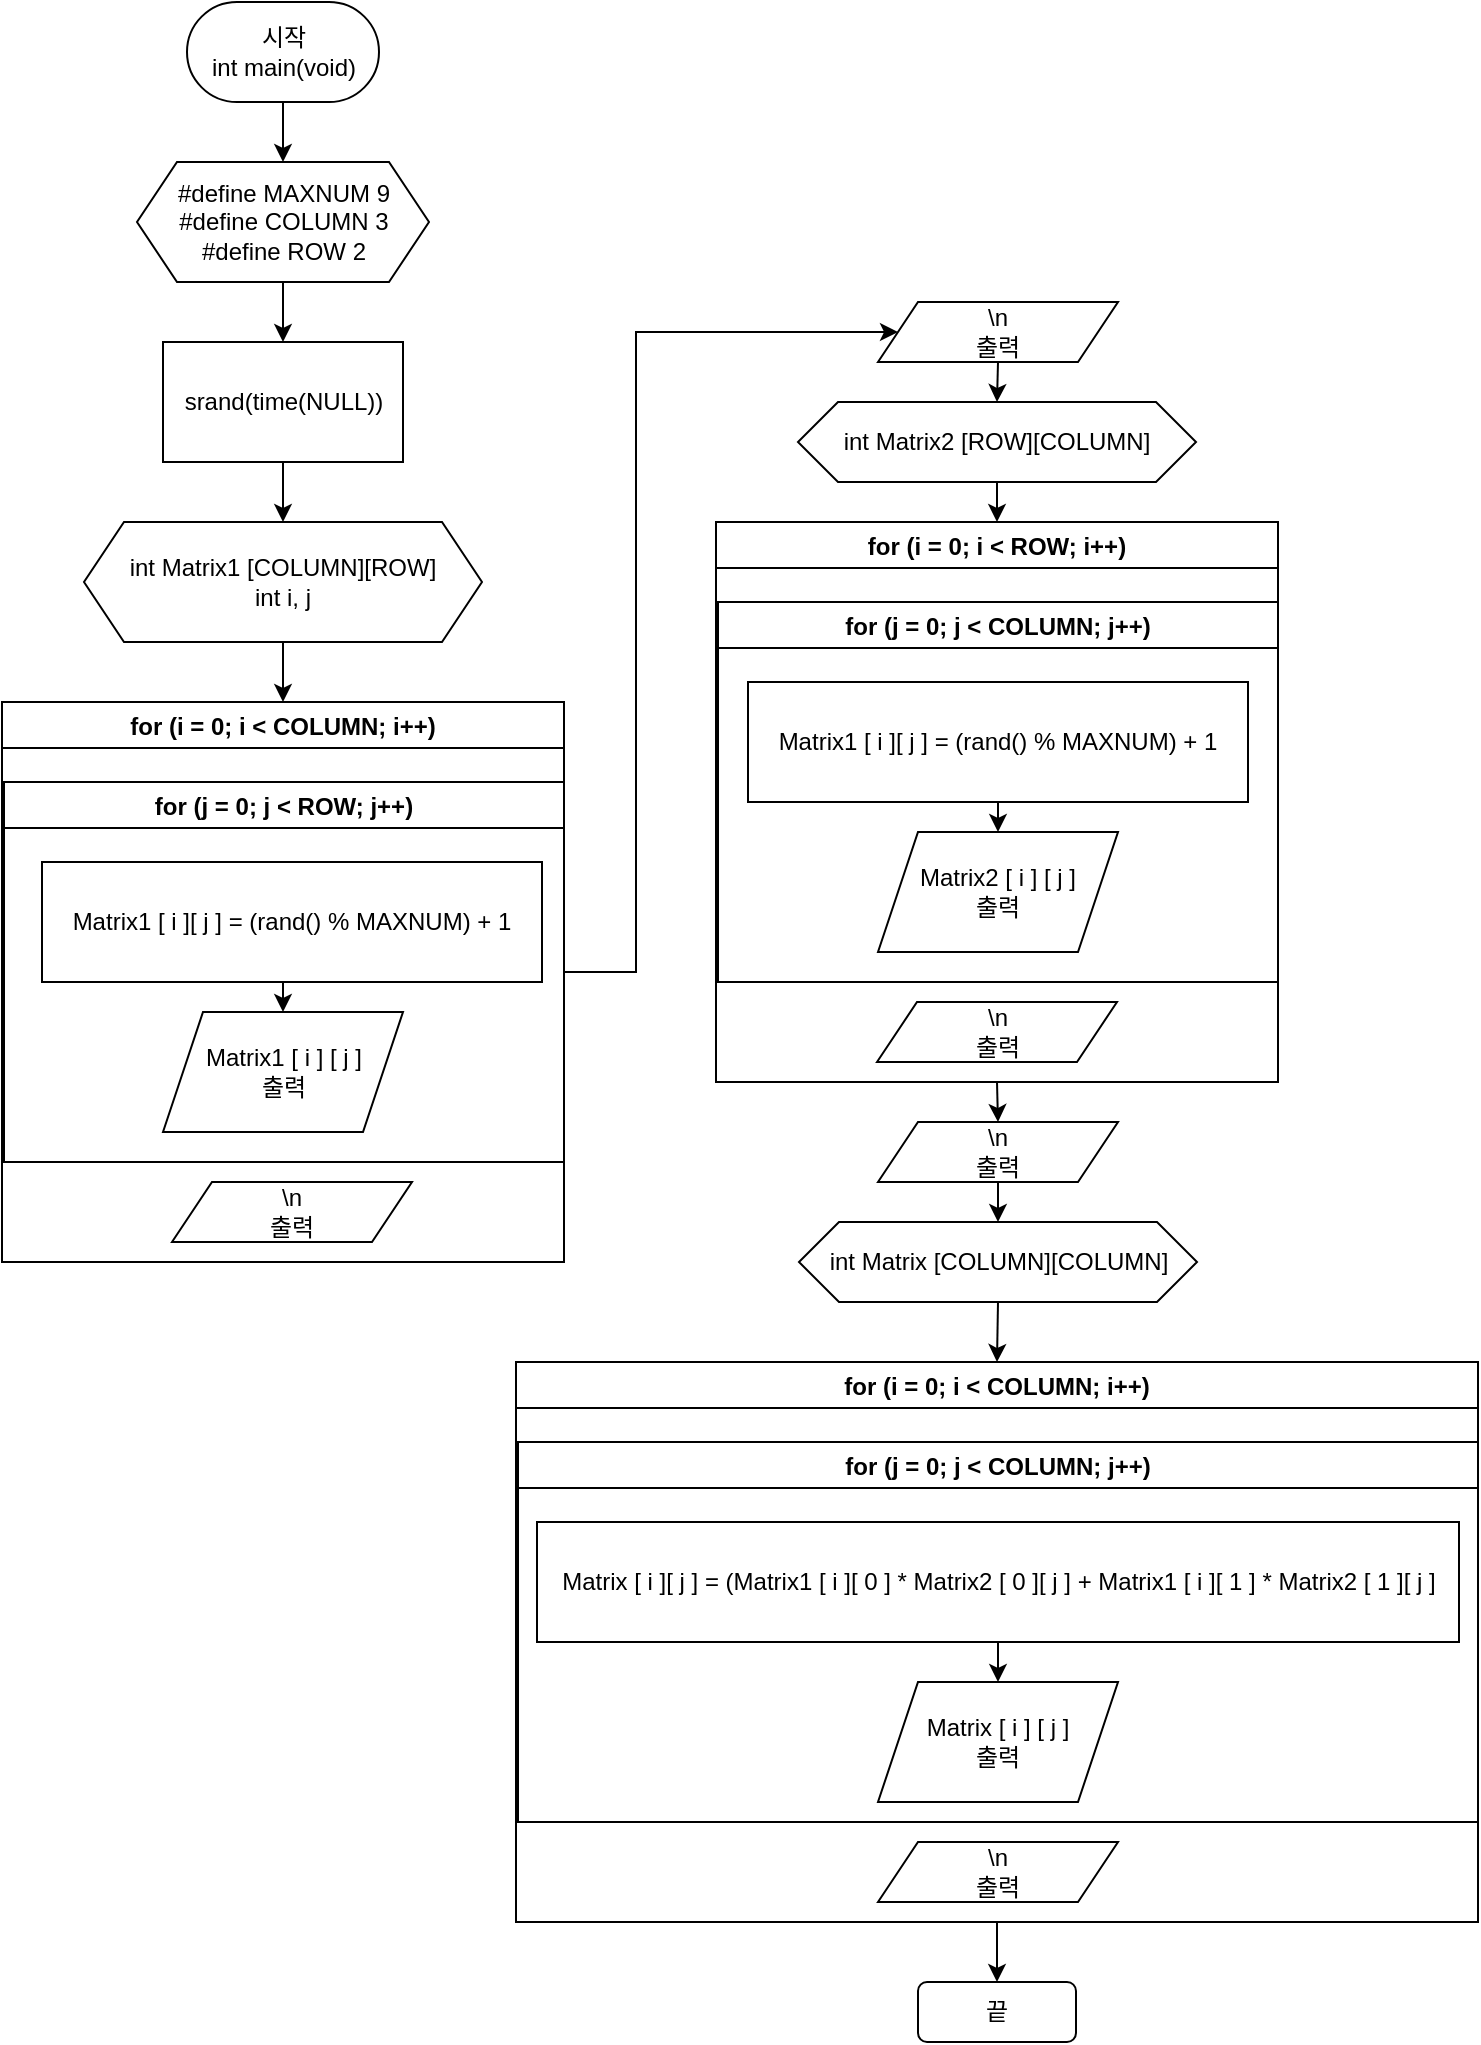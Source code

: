 <mxfile version="20.3.0" type="device"><diagram id="pMx8sJE_i4egxDyuI6hK" name="페이지-1"><mxGraphModel dx="1422" dy="857" grid="1" gridSize="10" guides="1" tooltips="1" connect="1" arrows="1" fold="1" page="1" pageScale="1" pageWidth="827" pageHeight="1169" math="0" shadow="0"><root><mxCell id="0"/><mxCell id="1" parent="0"/><mxCell id="h-pi48-MCpjZ6NkCHVNg-34" style="edgeStyle=orthogonalEdgeStyle;rounded=0;orthogonalLoop=1;jettySize=auto;html=1;exitX=0.5;exitY=1;exitDx=0;exitDy=0;entryX=0.5;entryY=0;entryDx=0;entryDy=0;" parent="1" source="h-pi48-MCpjZ6NkCHVNg-1" target="h-pi48-MCpjZ6NkCHVNg-4" edge="1"><mxGeometry relative="1" as="geometry"/></mxCell><mxCell id="h-pi48-MCpjZ6NkCHVNg-1" value="시작&lt;br&gt;int main(void)" style="rounded=1;whiteSpace=wrap;html=1;arcSize=50;" parent="1" vertex="1"><mxGeometry x="165.5" y="40" width="96" height="50" as="geometry"/></mxCell><mxCell id="h-pi48-MCpjZ6NkCHVNg-35" style="edgeStyle=orthogonalEdgeStyle;rounded=0;orthogonalLoop=1;jettySize=auto;html=1;exitX=0.5;exitY=1;exitDx=0;exitDy=0;entryX=0.5;entryY=0;entryDx=0;entryDy=0;" parent="1" source="h-pi48-MCpjZ6NkCHVNg-4" target="h-pi48-MCpjZ6NkCHVNg-5" edge="1"><mxGeometry relative="1" as="geometry"/></mxCell><mxCell id="h-pi48-MCpjZ6NkCHVNg-4" value="#define MAXNUM 9&lt;br&gt;#define COLUMN 3&lt;br&gt;#define ROW 2" style="shape=hexagon;perimeter=hexagonPerimeter2;whiteSpace=wrap;html=1;fixedSize=1;" parent="1" vertex="1"><mxGeometry x="140.5" y="120" width="146" height="60" as="geometry"/></mxCell><mxCell id="h-pi48-MCpjZ6NkCHVNg-36" style="edgeStyle=orthogonalEdgeStyle;rounded=0;orthogonalLoop=1;jettySize=auto;html=1;exitX=0.5;exitY=1;exitDx=0;exitDy=0;entryX=0.5;entryY=0;entryDx=0;entryDy=0;" parent="1" source="h-pi48-MCpjZ6NkCHVNg-5" target="h-pi48-MCpjZ6NkCHVNg-19" edge="1"><mxGeometry relative="1" as="geometry"/></mxCell><mxCell id="h-pi48-MCpjZ6NkCHVNg-5" value="srand(time(NULL))" style="rounded=0;whiteSpace=wrap;html=1;" parent="1" vertex="1"><mxGeometry x="153.5" y="210" width="120" height="60" as="geometry"/></mxCell><mxCell id="h-pi48-MCpjZ6NkCHVNg-7" value="for (i = 0; i &lt; COLUMN; i++)" style="swimlane;" parent="1" vertex="1"><mxGeometry x="73" y="390" width="281" height="280" as="geometry"/></mxCell><mxCell id="h-pi48-MCpjZ6NkCHVNg-8" value="for (j = 0; j &lt; ROW; j++)" style="swimlane;" parent="h-pi48-MCpjZ6NkCHVNg-7" vertex="1"><mxGeometry x="1" y="40" width="280" height="190" as="geometry"/></mxCell><mxCell id="h-pi48-MCpjZ6NkCHVNg-38" style="edgeStyle=orthogonalEdgeStyle;rounded=0;orthogonalLoop=1;jettySize=auto;html=1;exitX=0.5;exitY=1;exitDx=0;exitDy=0;entryX=0.5;entryY=0;entryDx=0;entryDy=0;" parent="h-pi48-MCpjZ6NkCHVNg-8" source="h-pi48-MCpjZ6NkCHVNg-9" target="h-pi48-MCpjZ6NkCHVNg-10" edge="1"><mxGeometry relative="1" as="geometry"/></mxCell><mxCell id="h-pi48-MCpjZ6NkCHVNg-9" value="Matrix1 [ i ][ j ] = (rand() % MAXNUM) + 1" style="rounded=0;whiteSpace=wrap;html=1;" parent="h-pi48-MCpjZ6NkCHVNg-8" vertex="1"><mxGeometry x="19" y="40" width="250" height="60" as="geometry"/></mxCell><mxCell id="h-pi48-MCpjZ6NkCHVNg-10" value="Matrix1 [ i ] [ j ]&lt;br&gt;출력" style="shape=parallelogram;perimeter=parallelogramPerimeter;whiteSpace=wrap;html=1;fixedSize=1;" parent="h-pi48-MCpjZ6NkCHVNg-8" vertex="1"><mxGeometry x="79.5" y="115" width="120" height="60" as="geometry"/></mxCell><mxCell id="h-pi48-MCpjZ6NkCHVNg-11" value="\n&lt;br&gt;출력" style="shape=parallelogram;perimeter=parallelogramPerimeter;whiteSpace=wrap;html=1;fixedSize=1;" parent="h-pi48-MCpjZ6NkCHVNg-7" vertex="1"><mxGeometry x="85" y="240" width="120" height="30" as="geometry"/></mxCell><mxCell id="h-pi48-MCpjZ6NkCHVNg-46" style="edgeStyle=orthogonalEdgeStyle;rounded=0;orthogonalLoop=1;jettySize=auto;html=1;exitX=0.5;exitY=1;exitDx=0;exitDy=0;entryX=0.5;entryY=0;entryDx=0;entryDy=0;" parent="1" source="h-pi48-MCpjZ6NkCHVNg-12" target="h-pi48-MCpjZ6NkCHVNg-21" edge="1"><mxGeometry relative="1" as="geometry"/></mxCell><mxCell id="h-pi48-MCpjZ6NkCHVNg-12" value="\n&lt;br&gt;출력" style="shape=parallelogram;perimeter=parallelogramPerimeter;whiteSpace=wrap;html=1;fixedSize=1;" parent="1" vertex="1"><mxGeometry x="511" y="190" width="120" height="30" as="geometry"/></mxCell><mxCell id="h-pi48-MCpjZ6NkCHVNg-51" style="edgeStyle=orthogonalEdgeStyle;rounded=0;orthogonalLoop=1;jettySize=auto;html=1;exitX=0.5;exitY=1;exitDx=0;exitDy=0;entryX=0.5;entryY=0;entryDx=0;entryDy=0;" parent="1" source="h-pi48-MCpjZ6NkCHVNg-13" target="h-pi48-MCpjZ6NkCHVNg-22" edge="1"><mxGeometry relative="1" as="geometry"/></mxCell><mxCell id="h-pi48-MCpjZ6NkCHVNg-13" value="for (i = 0; i &lt; ROW; i++)" style="swimlane;" parent="1" vertex="1"><mxGeometry x="430" y="300" width="281" height="280" as="geometry"/></mxCell><mxCell id="h-pi48-MCpjZ6NkCHVNg-14" value="for (j = 0; j &lt; COLUMN; j++)" style="swimlane;" parent="h-pi48-MCpjZ6NkCHVNg-13" vertex="1"><mxGeometry x="1" y="40" width="280" height="190" as="geometry"/></mxCell><mxCell id="h-pi48-MCpjZ6NkCHVNg-50" style="edgeStyle=orthogonalEdgeStyle;rounded=0;orthogonalLoop=1;jettySize=auto;html=1;exitX=0.5;exitY=1;exitDx=0;exitDy=0;entryX=0.5;entryY=0;entryDx=0;entryDy=0;" parent="h-pi48-MCpjZ6NkCHVNg-14" source="h-pi48-MCpjZ6NkCHVNg-15" target="h-pi48-MCpjZ6NkCHVNg-16" edge="1"><mxGeometry relative="1" as="geometry"/></mxCell><mxCell id="h-pi48-MCpjZ6NkCHVNg-15" value="Matrix1 [ i ][ j ] = (rand() % MAXNUM) + 1" style="rounded=0;whiteSpace=wrap;html=1;" parent="h-pi48-MCpjZ6NkCHVNg-14" vertex="1"><mxGeometry x="15" y="40" width="250" height="60" as="geometry"/></mxCell><mxCell id="h-pi48-MCpjZ6NkCHVNg-16" value="Matrix2 [ i ] [ j ]&lt;br&gt;출력" style="shape=parallelogram;perimeter=parallelogramPerimeter;whiteSpace=wrap;html=1;fixedSize=1;" parent="h-pi48-MCpjZ6NkCHVNg-14" vertex="1"><mxGeometry x="80" y="115" width="120" height="60" as="geometry"/></mxCell><mxCell id="h-pi48-MCpjZ6NkCHVNg-17" value="\n&lt;br&gt;출력" style="shape=parallelogram;perimeter=parallelogramPerimeter;whiteSpace=wrap;html=1;fixedSize=1;" parent="h-pi48-MCpjZ6NkCHVNg-13" vertex="1"><mxGeometry x="80.5" y="240" width="120" height="30" as="geometry"/></mxCell><mxCell id="h-pi48-MCpjZ6NkCHVNg-37" style="edgeStyle=orthogonalEdgeStyle;rounded=0;orthogonalLoop=1;jettySize=auto;html=1;exitX=0.5;exitY=1;exitDx=0;exitDy=0;entryX=0.5;entryY=0;entryDx=0;entryDy=0;" parent="1" source="h-pi48-MCpjZ6NkCHVNg-19" target="h-pi48-MCpjZ6NkCHVNg-7" edge="1"><mxGeometry relative="1" as="geometry"/></mxCell><mxCell id="h-pi48-MCpjZ6NkCHVNg-19" value="int Matrix1 [COLUMN][ROW]&lt;br&gt;int i, j" style="shape=hexagon;perimeter=hexagonPerimeter2;whiteSpace=wrap;html=1;fixedSize=1;" parent="1" vertex="1"><mxGeometry x="114" y="300" width="199" height="60" as="geometry"/></mxCell><mxCell id="h-pi48-MCpjZ6NkCHVNg-47" style="edgeStyle=orthogonalEdgeStyle;rounded=0;orthogonalLoop=1;jettySize=auto;html=1;exitX=0.5;exitY=1;exitDx=0;exitDy=0;entryX=0.5;entryY=0;entryDx=0;entryDy=0;" parent="1" source="h-pi48-MCpjZ6NkCHVNg-21" target="h-pi48-MCpjZ6NkCHVNg-13" edge="1"><mxGeometry relative="1" as="geometry"/></mxCell><mxCell id="h-pi48-MCpjZ6NkCHVNg-21" value="int Matrix2 [ROW][COLUMN]" style="shape=hexagon;perimeter=hexagonPerimeter2;whiteSpace=wrap;html=1;fixedSize=1;" parent="1" vertex="1"><mxGeometry x="471" y="240" width="199" height="40" as="geometry"/></mxCell><mxCell id="h-pi48-MCpjZ6NkCHVNg-52" style="edgeStyle=orthogonalEdgeStyle;rounded=0;orthogonalLoop=1;jettySize=auto;html=1;exitX=0.5;exitY=1;exitDx=0;exitDy=0;entryX=0.5;entryY=0;entryDx=0;entryDy=0;" parent="1" source="h-pi48-MCpjZ6NkCHVNg-22" target="h-pi48-MCpjZ6NkCHVNg-28" edge="1"><mxGeometry relative="1" as="geometry"/></mxCell><mxCell id="h-pi48-MCpjZ6NkCHVNg-22" value="\n&lt;br&gt;출력" style="shape=parallelogram;perimeter=parallelogramPerimeter;whiteSpace=wrap;html=1;fixedSize=1;" parent="1" vertex="1"><mxGeometry x="511" y="600" width="120" height="30" as="geometry"/></mxCell><mxCell id="h-pi48-MCpjZ6NkCHVNg-55" style="edgeStyle=orthogonalEdgeStyle;rounded=0;orthogonalLoop=1;jettySize=auto;html=1;exitX=0.5;exitY=1;exitDx=0;exitDy=0;entryX=0.5;entryY=0;entryDx=0;entryDy=0;" parent="1" source="h-pi48-MCpjZ6NkCHVNg-23" target="h-pi48-MCpjZ6NkCHVNg-29" edge="1"><mxGeometry relative="1" as="geometry"/></mxCell><mxCell id="h-pi48-MCpjZ6NkCHVNg-23" value="for (i = 0; i &lt; COLUMN; i++)" style="swimlane;" parent="1" vertex="1"><mxGeometry x="330" y="720" width="481" height="280" as="geometry"/></mxCell><mxCell id="h-pi48-MCpjZ6NkCHVNg-24" value="for (j = 0; j &lt; COLUMN; j++)" style="swimlane;" parent="h-pi48-MCpjZ6NkCHVNg-23" vertex="1"><mxGeometry x="1" y="40" width="480" height="190" as="geometry"/></mxCell><mxCell id="h-pi48-MCpjZ6NkCHVNg-54" style="edgeStyle=orthogonalEdgeStyle;rounded=0;orthogonalLoop=1;jettySize=auto;html=1;exitX=0.5;exitY=1;exitDx=0;exitDy=0;entryX=0.5;entryY=0;entryDx=0;entryDy=0;" parent="h-pi48-MCpjZ6NkCHVNg-24" source="h-pi48-MCpjZ6NkCHVNg-25" target="h-pi48-MCpjZ6NkCHVNg-26" edge="1"><mxGeometry relative="1" as="geometry"/></mxCell><mxCell id="h-pi48-MCpjZ6NkCHVNg-25" value="Matrix [ i ][ j ] = (Matrix1 [ i ][ 0 ] * Matrix2 [ 0 ][ j ] + Matrix1 [ i ][ 1 ] * Matrix2 [ 1 ][ j ]" style="rounded=0;whiteSpace=wrap;html=1;" parent="h-pi48-MCpjZ6NkCHVNg-24" vertex="1"><mxGeometry x="9.5" y="40" width="461" height="60" as="geometry"/></mxCell><mxCell id="h-pi48-MCpjZ6NkCHVNg-26" value="Matrix [ i ] [ j ]&lt;br&gt;출력" style="shape=parallelogram;perimeter=parallelogramPerimeter;whiteSpace=wrap;html=1;fixedSize=1;" parent="h-pi48-MCpjZ6NkCHVNg-24" vertex="1"><mxGeometry x="180" y="120" width="120" height="60" as="geometry"/></mxCell><mxCell id="h-pi48-MCpjZ6NkCHVNg-27" value="\n&lt;br&gt;출력" style="shape=parallelogram;perimeter=parallelogramPerimeter;whiteSpace=wrap;html=1;fixedSize=1;" parent="h-pi48-MCpjZ6NkCHVNg-23" vertex="1"><mxGeometry x="181" y="240" width="120" height="30" as="geometry"/></mxCell><mxCell id="h-pi48-MCpjZ6NkCHVNg-53" style="edgeStyle=orthogonalEdgeStyle;rounded=0;orthogonalLoop=1;jettySize=auto;html=1;exitX=0.5;exitY=1;exitDx=0;exitDy=0;entryX=0.5;entryY=0;entryDx=0;entryDy=0;" parent="1" source="h-pi48-MCpjZ6NkCHVNg-28" target="h-pi48-MCpjZ6NkCHVNg-23" edge="1"><mxGeometry relative="1" as="geometry"/></mxCell><mxCell id="h-pi48-MCpjZ6NkCHVNg-28" value="int Matrix [COLUMN][COLUMN]" style="shape=hexagon;perimeter=hexagonPerimeter2;whiteSpace=wrap;html=1;fixedSize=1;" parent="1" vertex="1"><mxGeometry x="471.5" y="650" width="199" height="40" as="geometry"/></mxCell><mxCell id="h-pi48-MCpjZ6NkCHVNg-29" value="끝" style="rounded=1;whiteSpace=wrap;html=1;" parent="1" vertex="1"><mxGeometry x="531" y="1030" width="79" height="30" as="geometry"/></mxCell><mxCell id="h-pi48-MCpjZ6NkCHVNg-45" style="edgeStyle=orthogonalEdgeStyle;rounded=0;orthogonalLoop=1;jettySize=auto;html=1;exitX=1;exitY=0.5;exitDx=0;exitDy=0;entryX=0;entryY=0.5;entryDx=0;entryDy=0;" parent="1" source="h-pi48-MCpjZ6NkCHVNg-8" target="h-pi48-MCpjZ6NkCHVNg-12" edge="1"><mxGeometry relative="1" as="geometry"><Array as="points"><mxPoint x="390" y="525"/><mxPoint x="390" y="205"/></Array></mxGeometry></mxCell></root></mxGraphModel></diagram></mxfile>